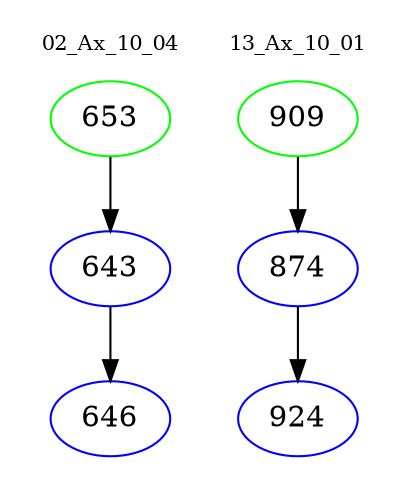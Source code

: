 digraph{
subgraph cluster_0 {
color = white
label = "02_Ax_10_04";
fontsize=10;
T0_653 [label="653", color="green"]
T0_653 -> T0_643 [color="black"]
T0_643 [label="643", color="blue"]
T0_643 -> T0_646 [color="black"]
T0_646 [label="646", color="blue"]
}
subgraph cluster_1 {
color = white
label = "13_Ax_10_01";
fontsize=10;
T1_909 [label="909", color="green"]
T1_909 -> T1_874 [color="black"]
T1_874 [label="874", color="blue"]
T1_874 -> T1_924 [color="black"]
T1_924 [label="924", color="blue"]
}
}
